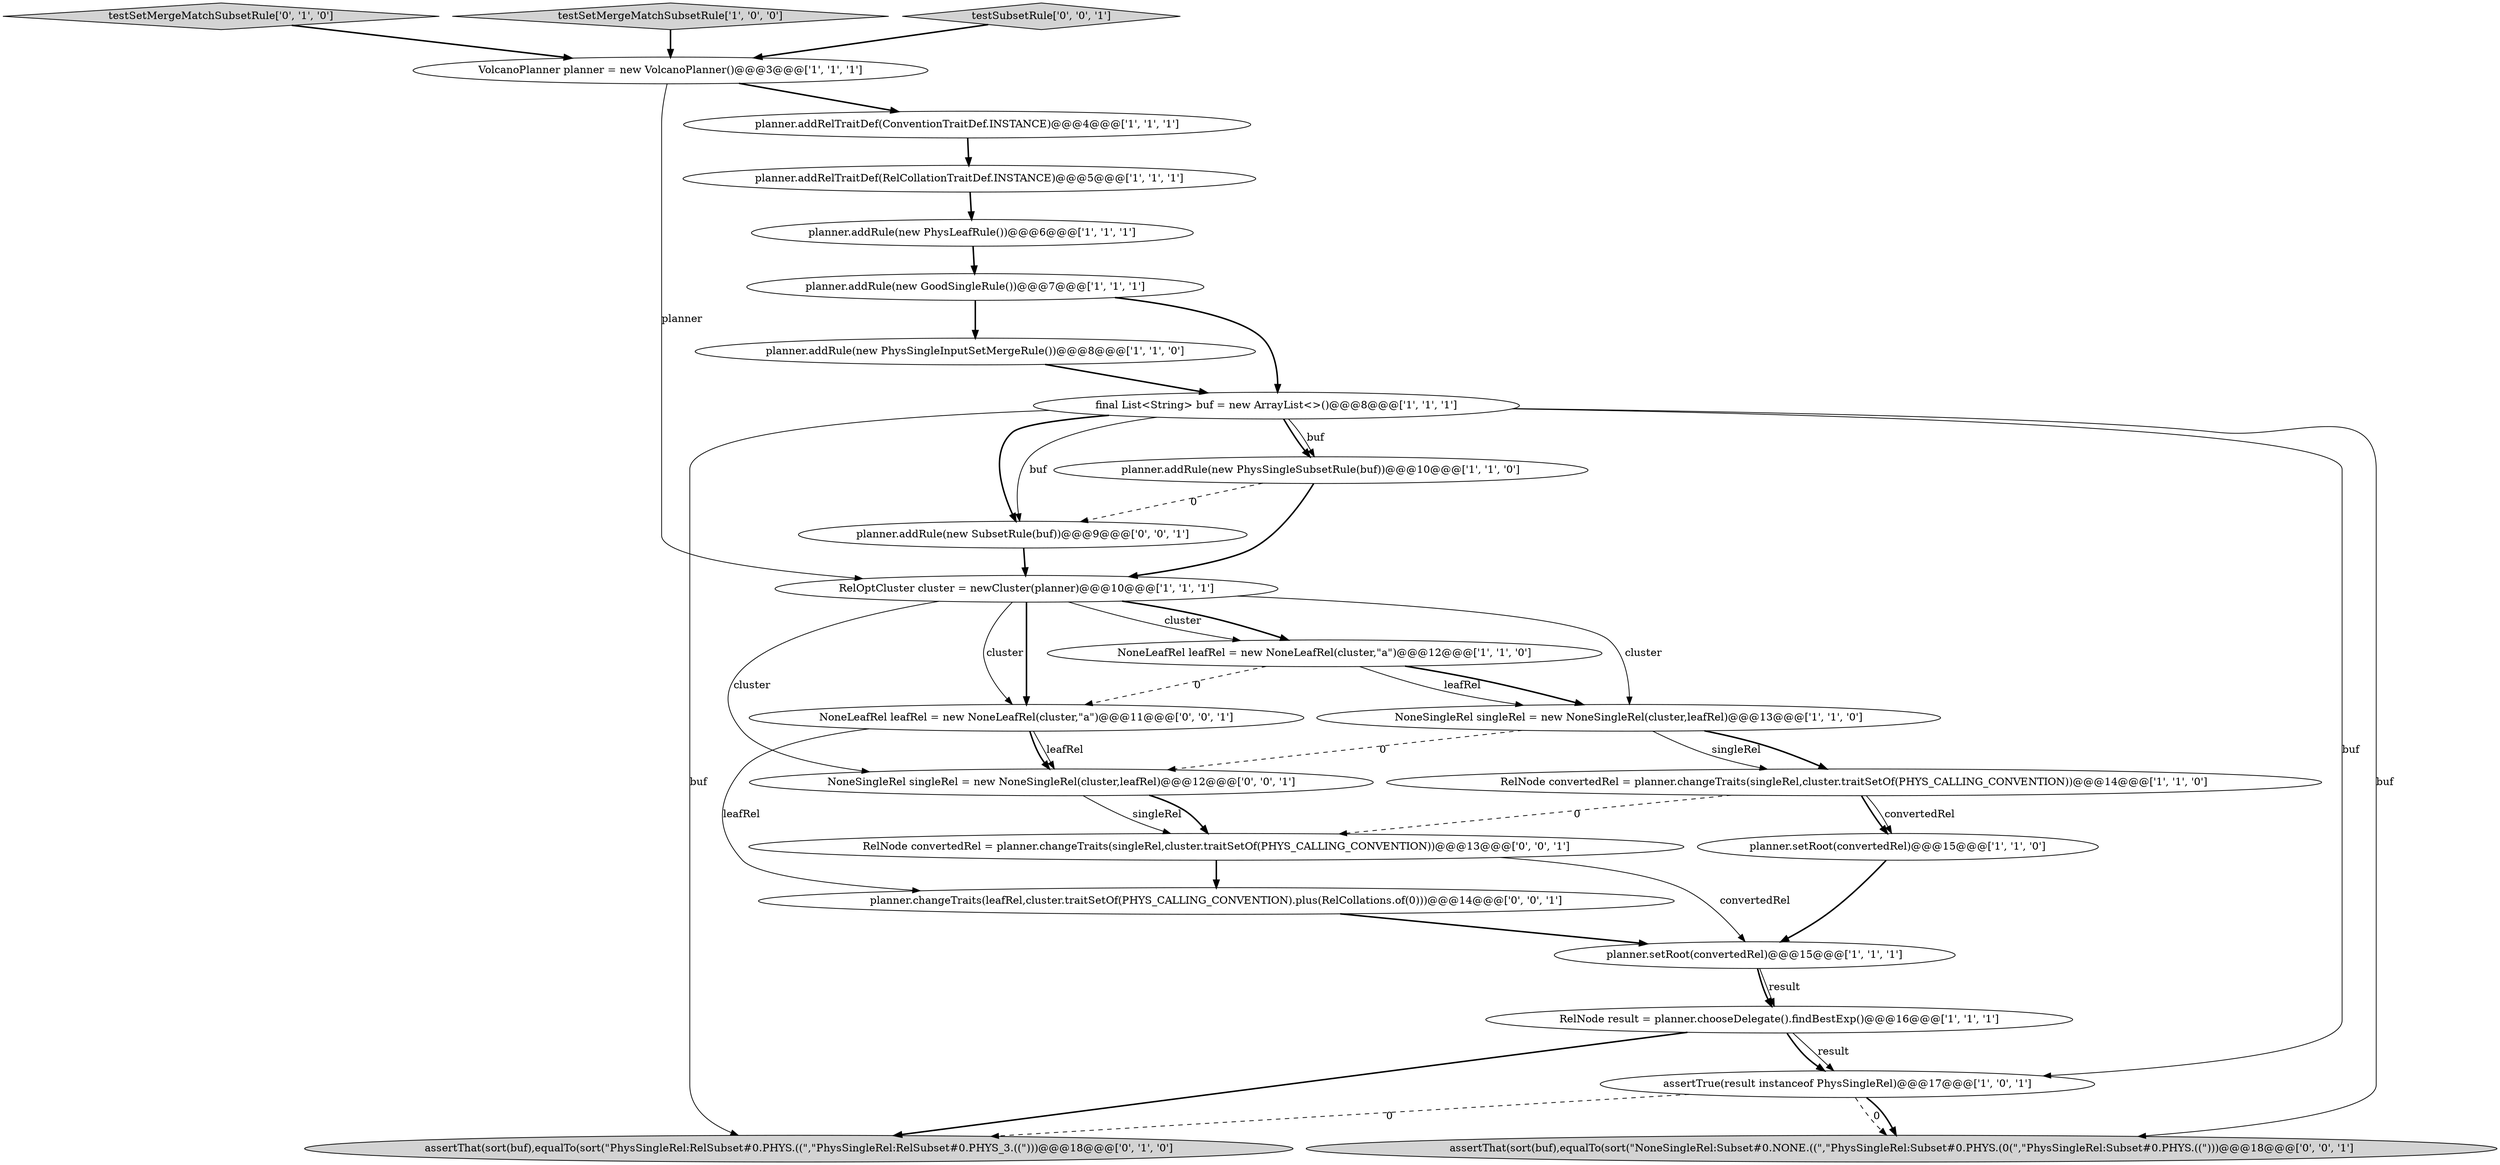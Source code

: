 digraph {
9 [style = filled, label = "NoneLeafRel leafRel = new NoneLeafRel(cluster,\"a\")@@@12@@@['1', '1', '0']", fillcolor = white, shape = ellipse image = "AAA0AAABBB1BBB"];
24 [style = filled, label = "assertThat(sort(buf),equalTo(sort(\"NoneSingleRel:Subset#0.NONE.((\",\"PhysSingleRel:Subset#0.PHYS.(0(\",\"PhysSingleRel:Subset#0.PHYS.((\")))@@@18@@@['0', '0', '1']", fillcolor = lightgray, shape = ellipse image = "AAA0AAABBB3BBB"];
17 [style = filled, label = "testSetMergeMatchSubsetRule['0', '1', '0']", fillcolor = lightgray, shape = diamond image = "AAA0AAABBB2BBB"];
2 [style = filled, label = "RelNode result = planner.chooseDelegate().findBestExp()@@@16@@@['1', '1', '1']", fillcolor = white, shape = ellipse image = "AAA0AAABBB1BBB"];
14 [style = filled, label = "VolcanoPlanner planner = new VolcanoPlanner()@@@3@@@['1', '1', '1']", fillcolor = white, shape = ellipse image = "AAA0AAABBB1BBB"];
11 [style = filled, label = "planner.setRoot(convertedRel)@@@15@@@['1', '1', '0']", fillcolor = white, shape = ellipse image = "AAA0AAABBB1BBB"];
7 [style = filled, label = "planner.addRule(new PhysSingleInputSetMergeRule())@@@8@@@['1', '1', '0']", fillcolor = white, shape = ellipse image = "AAA0AAABBB1BBB"];
16 [style = filled, label = "planner.addRelTraitDef(ConventionTraitDef.INSTANCE)@@@4@@@['1', '1', '1']", fillcolor = white, shape = ellipse image = "AAA0AAABBB1BBB"];
20 [style = filled, label = "RelNode convertedRel = planner.changeTraits(singleRel,cluster.traitSetOf(PHYS_CALLING_CONVENTION))@@@13@@@['0', '0', '1']", fillcolor = white, shape = ellipse image = "AAA0AAABBB3BBB"];
13 [style = filled, label = "planner.setRoot(convertedRel)@@@15@@@['1', '1', '1']", fillcolor = white, shape = ellipse image = "AAA0AAABBB1BBB"];
6 [style = filled, label = "planner.addRule(new PhysLeafRule())@@@6@@@['1', '1', '1']", fillcolor = white, shape = ellipse image = "AAA0AAABBB1BBB"];
5 [style = filled, label = "RelOptCluster cluster = newCluster(planner)@@@10@@@['1', '1', '1']", fillcolor = white, shape = ellipse image = "AAA0AAABBB1BBB"];
10 [style = filled, label = "planner.addRule(new PhysSingleSubsetRule(buf))@@@10@@@['1', '1', '0']", fillcolor = white, shape = ellipse image = "AAA0AAABBB1BBB"];
3 [style = filled, label = "planner.addRule(new GoodSingleRule())@@@7@@@['1', '1', '1']", fillcolor = white, shape = ellipse image = "AAA0AAABBB1BBB"];
15 [style = filled, label = "planner.addRelTraitDef(RelCollationTraitDef.INSTANCE)@@@5@@@['1', '1', '1']", fillcolor = white, shape = ellipse image = "AAA0AAABBB1BBB"];
4 [style = filled, label = "testSetMergeMatchSubsetRule['1', '0', '0']", fillcolor = lightgray, shape = diamond image = "AAA0AAABBB1BBB"];
18 [style = filled, label = "assertThat(sort(buf),equalTo(sort(\"PhysSingleRel:RelSubset#0.PHYS.((\",\"PhysSingleRel:RelSubset#0.PHYS_3.((\")))@@@18@@@['0', '1', '0']", fillcolor = lightgray, shape = ellipse image = "AAA1AAABBB2BBB"];
19 [style = filled, label = "planner.changeTraits(leafRel,cluster.traitSetOf(PHYS_CALLING_CONVENTION).plus(RelCollations.of(0)))@@@14@@@['0', '0', '1']", fillcolor = white, shape = ellipse image = "AAA0AAABBB3BBB"];
23 [style = filled, label = "NoneLeafRel leafRel = new NoneLeafRel(cluster,\"a\")@@@11@@@['0', '0', '1']", fillcolor = white, shape = ellipse image = "AAA0AAABBB3BBB"];
12 [style = filled, label = "final List<String> buf = new ArrayList<>()@@@8@@@['1', '1', '1']", fillcolor = white, shape = ellipse image = "AAA0AAABBB1BBB"];
21 [style = filled, label = "planner.addRule(new SubsetRule(buf))@@@9@@@['0', '0', '1']", fillcolor = white, shape = ellipse image = "AAA0AAABBB3BBB"];
1 [style = filled, label = "RelNode convertedRel = planner.changeTraits(singleRel,cluster.traitSetOf(PHYS_CALLING_CONVENTION))@@@14@@@['1', '1', '0']", fillcolor = white, shape = ellipse image = "AAA0AAABBB1BBB"];
8 [style = filled, label = "NoneSingleRel singleRel = new NoneSingleRel(cluster,leafRel)@@@13@@@['1', '1', '0']", fillcolor = white, shape = ellipse image = "AAA0AAABBB1BBB"];
25 [style = filled, label = "testSubsetRule['0', '0', '1']", fillcolor = lightgray, shape = diamond image = "AAA0AAABBB3BBB"];
22 [style = filled, label = "NoneSingleRel singleRel = new NoneSingleRel(cluster,leafRel)@@@12@@@['0', '0', '1']", fillcolor = white, shape = ellipse image = "AAA0AAABBB3BBB"];
0 [style = filled, label = "assertTrue(result instanceof PhysSingleRel)@@@17@@@['1', '0', '1']", fillcolor = white, shape = ellipse image = "AAA0AAABBB1BBB"];
23->22 [style = bold, label=""];
22->20 [style = solid, label="singleRel"];
14->16 [style = bold, label=""];
9->8 [style = solid, label="leafRel"];
5->9 [style = solid, label="cluster"];
1->20 [style = dashed, label="0"];
12->21 [style = bold, label=""];
25->14 [style = bold, label=""];
16->15 [style = bold, label=""];
10->21 [style = dashed, label="0"];
0->24 [style = dashed, label="0"];
17->14 [style = bold, label=""];
8->1 [style = solid, label="singleRel"];
22->20 [style = bold, label=""];
5->9 [style = bold, label=""];
14->5 [style = solid, label="planner"];
3->7 [style = bold, label=""];
23->22 [style = solid, label="leafRel"];
15->6 [style = bold, label=""];
2->0 [style = solid, label="result"];
19->13 [style = bold, label=""];
1->11 [style = bold, label=""];
20->19 [style = bold, label=""];
0->24 [style = bold, label=""];
8->1 [style = bold, label=""];
12->24 [style = solid, label="buf"];
13->2 [style = solid, label="result"];
12->10 [style = bold, label=""];
7->12 [style = bold, label=""];
2->18 [style = bold, label=""];
12->21 [style = solid, label="buf"];
3->12 [style = bold, label=""];
5->23 [style = bold, label=""];
5->8 [style = solid, label="cluster"];
6->3 [style = bold, label=""];
21->5 [style = bold, label=""];
1->11 [style = solid, label="convertedRel"];
11->13 [style = bold, label=""];
12->18 [style = solid, label="buf"];
4->14 [style = bold, label=""];
9->23 [style = dashed, label="0"];
2->0 [style = bold, label=""];
5->22 [style = solid, label="cluster"];
9->8 [style = bold, label=""];
23->19 [style = solid, label="leafRel"];
13->2 [style = bold, label=""];
20->13 [style = solid, label="convertedRel"];
0->18 [style = dashed, label="0"];
10->5 [style = bold, label=""];
12->10 [style = solid, label="buf"];
5->23 [style = solid, label="cluster"];
8->22 [style = dashed, label="0"];
12->0 [style = solid, label="buf"];
}
